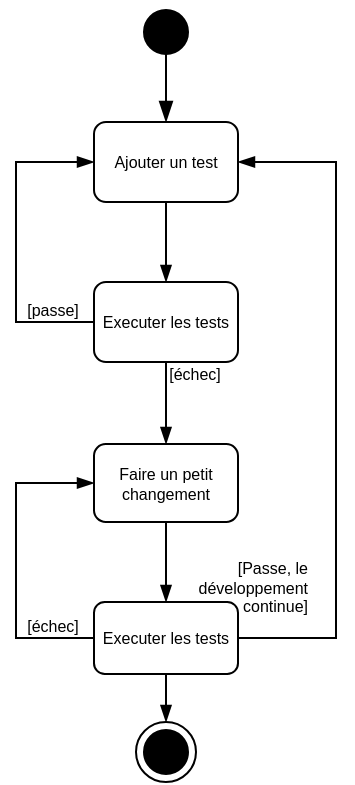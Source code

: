 <mxfile>
    <diagram id="QmlMCMU_GFJEsoUrigKR" name="Page-1">
        <mxGraphModel dx="896" dy="619" grid="0" gridSize="10" guides="1" tooltips="1" connect="1" arrows="1" fold="1" page="0" pageScale="1" pageWidth="850" pageHeight="1100" math="0" shadow="0">
            <root>
                <mxCell id="0"/>
                <mxCell id="1" parent="0"/>
                <mxCell id="2" value="" style="ellipse;html=1;shape=startState;fillColor=#000000;strokeColor=#000000;" parent="1" vertex="1">
                    <mxGeometry x="330" y="160" width="30" height="30" as="geometry"/>
                </mxCell>
                <mxCell id="3" value="" style="edgeStyle=orthogonalEdgeStyle;html=1;verticalAlign=bottom;endArrow=blockThin;endSize=8;strokeColor=#000000;endFill=1;" parent="1" edge="1">
                    <mxGeometry relative="1" as="geometry">
                        <mxPoint x="345" y="220" as="targetPoint"/>
                        <mxPoint x="345" y="185" as="sourcePoint"/>
                    </mxGeometry>
                </mxCell>
                <mxCell id="6" style="edgeStyle=none;html=1;entryX=0.5;entryY=0;entryDx=0;entryDy=0;fontSize=8;endArrow=blockThin;endFill=1;" parent="1" source="4" target="5" edge="1">
                    <mxGeometry relative="1" as="geometry"/>
                </mxCell>
                <mxCell id="4" value="Ajouter un test" style="rounded=1;whiteSpace=wrap;html=1;fontSize=8;" parent="1" vertex="1">
                    <mxGeometry x="309" y="220" width="72" height="40" as="geometry"/>
                </mxCell>
                <mxCell id="11" style="edgeStyle=none;html=1;entryX=0.5;entryY=0;entryDx=0;entryDy=0;fontSize=8;endArrow=blockThin;endFill=1;" parent="1" source="5" target="10" edge="1">
                    <mxGeometry relative="1" as="geometry"/>
                </mxCell>
                <mxCell id="15" style="edgeStyle=orthogonalEdgeStyle;html=1;exitX=0;exitY=0.5;exitDx=0;exitDy=0;entryX=0;entryY=0.5;entryDx=0;entryDy=0;fontSize=8;endArrow=blockThin;endFill=1;rounded=0;" parent="1" source="5" target="4" edge="1">
                    <mxGeometry relative="1" as="geometry">
                        <Array as="points">
                            <mxPoint x="270" y="320"/>
                            <mxPoint x="270" y="240"/>
                        </Array>
                    </mxGeometry>
                </mxCell>
                <mxCell id="5" value="Executer les tests" style="rounded=1;whiteSpace=wrap;html=1;fontSize=8;" parent="1" vertex="1">
                    <mxGeometry x="309" y="300" width="72" height="40" as="geometry"/>
                </mxCell>
                <mxCell id="13" style="edgeStyle=none;html=1;entryX=0.5;entryY=0;entryDx=0;entryDy=0;fontSize=8;endArrow=blockThin;endFill=1;" parent="1" source="10" target="12" edge="1">
                    <mxGeometry relative="1" as="geometry">
                        <mxPoint x="345" y="441" as="targetPoint"/>
                    </mxGeometry>
                </mxCell>
                <mxCell id="10" value="Faire un petit changement" style="rounded=1;whiteSpace=wrap;html=1;fontSize=8;" parent="1" vertex="1">
                    <mxGeometry x="309" y="381" width="72" height="39" as="geometry"/>
                </mxCell>
                <mxCell id="20" style="edgeStyle=orthogonalEdgeStyle;rounded=0;html=1;exitX=0;exitY=0.5;exitDx=0;exitDy=0;entryX=0;entryY=0.5;entryDx=0;entryDy=0;fontSize=8;endArrow=blockThin;endFill=1;" parent="1" source="12" target="10" edge="1">
                    <mxGeometry relative="1" as="geometry">
                        <Array as="points">
                            <mxPoint x="270" y="478"/>
                            <mxPoint x="270" y="401"/>
                        </Array>
                    </mxGeometry>
                </mxCell>
                <mxCell id="22" style="edgeStyle=orthogonalEdgeStyle;rounded=0;html=1;exitX=1;exitY=0.5;exitDx=0;exitDy=0;entryX=1;entryY=0.5;entryDx=0;entryDy=0;fontSize=8;endArrow=blockThin;endFill=1;" parent="1" source="12" target="4" edge="1">
                    <mxGeometry relative="1" as="geometry">
                        <Array as="points">
                            <mxPoint x="430" y="478"/>
                            <mxPoint x="430" y="240"/>
                        </Array>
                    </mxGeometry>
                </mxCell>
                <mxCell id="25" style="edgeStyle=orthogonalEdgeStyle;rounded=0;html=1;exitX=0.5;exitY=1;exitDx=0;exitDy=0;entryX=0.5;entryY=0;entryDx=0;entryDy=0;fontSize=8;endArrow=blockThin;endFill=1;" parent="1" source="12" target="24" edge="1">
                    <mxGeometry relative="1" as="geometry"/>
                </mxCell>
                <mxCell id="12" value="Executer les tests" style="rounded=1;whiteSpace=wrap;html=1;fontSize=8;" parent="1" vertex="1">
                    <mxGeometry x="309" y="460" width="72" height="36" as="geometry"/>
                </mxCell>
                <mxCell id="16" value="[passe]" style="text;html=1;align=center;verticalAlign=middle;resizable=0;points=[];autosize=1;strokeColor=none;fillColor=none;fontSize=8;" parent="1" vertex="1">
                    <mxGeometry x="263" y="304" width="50" height="20" as="geometry"/>
                </mxCell>
                <mxCell id="18" value="[échec]" style="text;html=1;align=center;verticalAlign=middle;resizable=0;points=[];autosize=1;strokeColor=none;fillColor=none;fontSize=8;" parent="1" vertex="1">
                    <mxGeometry x="334" y="336" width="50" height="20" as="geometry"/>
                </mxCell>
                <mxCell id="21" value="[échec]" style="text;html=1;align=center;verticalAlign=middle;resizable=0;points=[];autosize=1;strokeColor=none;fillColor=none;fontSize=8;" parent="1" vertex="1">
                    <mxGeometry x="263" y="462" width="50" height="20" as="geometry"/>
                </mxCell>
                <mxCell id="23" value="[Passe, le&lt;br&gt;développement&lt;br&gt;continue]" style="text;html=1;align=right;verticalAlign=middle;resizable=0;points=[];autosize=1;strokeColor=none;fillColor=none;fontSize=8;" parent="1" vertex="1">
                    <mxGeometry x="337" y="433" width="80" height="40" as="geometry"/>
                </mxCell>
                <mxCell id="24" value="" style="ellipse;html=1;shape=endState;fillColor=#000000;strokeColor=#000000;fontSize=8;" parent="1" vertex="1">
                    <mxGeometry x="330" y="520" width="30" height="30" as="geometry"/>
                </mxCell>
            </root>
        </mxGraphModel>
    </diagram>
</mxfile>